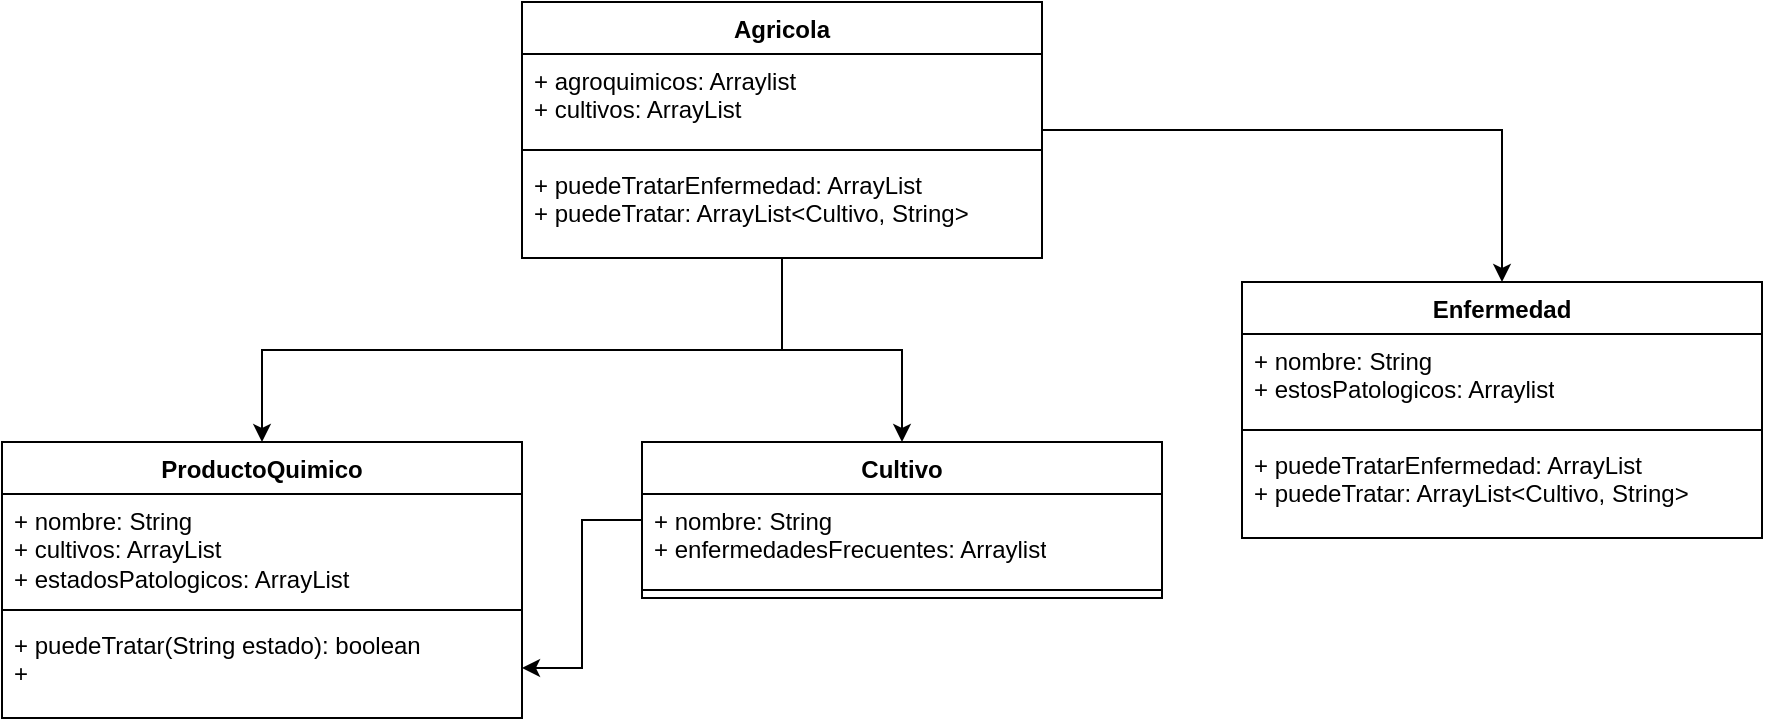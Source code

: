 <mxfile version="22.1.2" type="device">
  <diagram name="Página-1" id="DVsJ-_wO2bPI3zHsYaNA">
    <mxGraphModel dx="774" dy="505" grid="1" gridSize="10" guides="1" tooltips="1" connect="1" arrows="1" fold="1" page="1" pageScale="1" pageWidth="827" pageHeight="1169" math="0" shadow="0">
      <root>
        <mxCell id="0" />
        <mxCell id="1" parent="0" />
        <mxCell id="vU9ZuqRH-iYOvebZDJCI-13" value="" style="edgeStyle=orthogonalEdgeStyle;rounded=0;orthogonalLoop=1;jettySize=auto;html=1;" edge="1" parent="1" source="vU9ZuqRH-iYOvebZDJCI-5" target="vU9ZuqRH-iYOvebZDJCI-9">
          <mxGeometry relative="1" as="geometry" />
        </mxCell>
        <mxCell id="vU9ZuqRH-iYOvebZDJCI-18" value="" style="edgeStyle=orthogonalEdgeStyle;rounded=0;orthogonalLoop=1;jettySize=auto;html=1;" edge="1" parent="1" source="vU9ZuqRH-iYOvebZDJCI-5" target="vU9ZuqRH-iYOvebZDJCI-14">
          <mxGeometry relative="1" as="geometry" />
        </mxCell>
        <mxCell id="vU9ZuqRH-iYOvebZDJCI-23" value="" style="edgeStyle=orthogonalEdgeStyle;rounded=0;orthogonalLoop=1;jettySize=auto;html=1;" edge="1" parent="1" source="vU9ZuqRH-iYOvebZDJCI-5" target="vU9ZuqRH-iYOvebZDJCI-19">
          <mxGeometry relative="1" as="geometry" />
        </mxCell>
        <mxCell id="vU9ZuqRH-iYOvebZDJCI-5" value="Agricola" style="swimlane;fontStyle=1;align=center;verticalAlign=top;childLayout=stackLayout;horizontal=1;startSize=26;horizontalStack=0;resizeParent=1;resizeParentMax=0;resizeLast=0;collapsible=1;marginBottom=0;whiteSpace=wrap;html=1;" vertex="1" parent="1">
          <mxGeometry x="330" y="120" width="260" height="128" as="geometry" />
        </mxCell>
        <mxCell id="vU9ZuqRH-iYOvebZDJCI-6" value="+ agroquimicos: Arraylist&lt;br&gt;+ cultivos: ArrayList" style="text;strokeColor=none;fillColor=none;align=left;verticalAlign=top;spacingLeft=4;spacingRight=4;overflow=hidden;rotatable=0;points=[[0,0.5],[1,0.5]];portConstraint=eastwest;whiteSpace=wrap;html=1;" vertex="1" parent="vU9ZuqRH-iYOvebZDJCI-5">
          <mxGeometry y="26" width="260" height="44" as="geometry" />
        </mxCell>
        <mxCell id="vU9ZuqRH-iYOvebZDJCI-7" value="" style="line;strokeWidth=1;fillColor=none;align=left;verticalAlign=middle;spacingTop=-1;spacingLeft=3;spacingRight=3;rotatable=0;labelPosition=right;points=[];portConstraint=eastwest;strokeColor=inherit;" vertex="1" parent="vU9ZuqRH-iYOvebZDJCI-5">
          <mxGeometry y="70" width="260" height="8" as="geometry" />
        </mxCell>
        <mxCell id="vU9ZuqRH-iYOvebZDJCI-8" value="+ puedeTratarEnfermedad: ArrayList&lt;br&gt;+ puedeTratar: ArrayList&amp;lt;Cultivo, String&amp;gt;" style="text;strokeColor=none;fillColor=none;align=left;verticalAlign=top;spacingLeft=4;spacingRight=4;overflow=hidden;rotatable=0;points=[[0,0.5],[1,0.5]];portConstraint=eastwest;whiteSpace=wrap;html=1;" vertex="1" parent="vU9ZuqRH-iYOvebZDJCI-5">
          <mxGeometry y="78" width="260" height="50" as="geometry" />
        </mxCell>
        <mxCell id="vU9ZuqRH-iYOvebZDJCI-9" value="ProductoQuimico" style="swimlane;fontStyle=1;align=center;verticalAlign=top;childLayout=stackLayout;horizontal=1;startSize=26;horizontalStack=0;resizeParent=1;resizeParentMax=0;resizeLast=0;collapsible=1;marginBottom=0;whiteSpace=wrap;html=1;" vertex="1" parent="1">
          <mxGeometry x="70" y="340" width="260" height="138" as="geometry" />
        </mxCell>
        <mxCell id="vU9ZuqRH-iYOvebZDJCI-10" value="+ nombre: String&lt;br&gt;+ cultivos: ArrayList&lt;br&gt;+ estadosPatologicos: ArrayList" style="text;strokeColor=none;fillColor=none;align=left;verticalAlign=top;spacingLeft=4;spacingRight=4;overflow=hidden;rotatable=0;points=[[0,0.5],[1,0.5]];portConstraint=eastwest;whiteSpace=wrap;html=1;" vertex="1" parent="vU9ZuqRH-iYOvebZDJCI-9">
          <mxGeometry y="26" width="260" height="54" as="geometry" />
        </mxCell>
        <mxCell id="vU9ZuqRH-iYOvebZDJCI-11" value="" style="line;strokeWidth=1;fillColor=none;align=left;verticalAlign=middle;spacingTop=-1;spacingLeft=3;spacingRight=3;rotatable=0;labelPosition=right;points=[];portConstraint=eastwest;strokeColor=inherit;" vertex="1" parent="vU9ZuqRH-iYOvebZDJCI-9">
          <mxGeometry y="80" width="260" height="8" as="geometry" />
        </mxCell>
        <mxCell id="vU9ZuqRH-iYOvebZDJCI-12" value="+ puedeTratar(String estado): boolean&lt;br&gt;+&amp;nbsp;" style="text;strokeColor=none;fillColor=none;align=left;verticalAlign=top;spacingLeft=4;spacingRight=4;overflow=hidden;rotatable=0;points=[[0,0.5],[1,0.5]];portConstraint=eastwest;whiteSpace=wrap;html=1;" vertex="1" parent="vU9ZuqRH-iYOvebZDJCI-9">
          <mxGeometry y="88" width="260" height="50" as="geometry" />
        </mxCell>
        <mxCell id="vU9ZuqRH-iYOvebZDJCI-14" value="Enfermedad" style="swimlane;fontStyle=1;align=center;verticalAlign=top;childLayout=stackLayout;horizontal=1;startSize=26;horizontalStack=0;resizeParent=1;resizeParentMax=0;resizeLast=0;collapsible=1;marginBottom=0;whiteSpace=wrap;html=1;" vertex="1" parent="1">
          <mxGeometry x="690" y="260" width="260" height="128" as="geometry" />
        </mxCell>
        <mxCell id="vU9ZuqRH-iYOvebZDJCI-15" value="+ nombre: String&lt;br&gt;+ estosPatologicos: Arraylist" style="text;strokeColor=none;fillColor=none;align=left;verticalAlign=top;spacingLeft=4;spacingRight=4;overflow=hidden;rotatable=0;points=[[0,0.5],[1,0.5]];portConstraint=eastwest;whiteSpace=wrap;html=1;" vertex="1" parent="vU9ZuqRH-iYOvebZDJCI-14">
          <mxGeometry y="26" width="260" height="44" as="geometry" />
        </mxCell>
        <mxCell id="vU9ZuqRH-iYOvebZDJCI-16" value="" style="line;strokeWidth=1;fillColor=none;align=left;verticalAlign=middle;spacingTop=-1;spacingLeft=3;spacingRight=3;rotatable=0;labelPosition=right;points=[];portConstraint=eastwest;strokeColor=inherit;" vertex="1" parent="vU9ZuqRH-iYOvebZDJCI-14">
          <mxGeometry y="70" width="260" height="8" as="geometry" />
        </mxCell>
        <mxCell id="vU9ZuqRH-iYOvebZDJCI-17" value="+ puedeTratarEnfermedad: ArrayList&lt;br&gt;+ puedeTratar: ArrayList&amp;lt;Cultivo, String&amp;gt;" style="text;strokeColor=none;fillColor=none;align=left;verticalAlign=top;spacingLeft=4;spacingRight=4;overflow=hidden;rotatable=0;points=[[0,0.5],[1,0.5]];portConstraint=eastwest;whiteSpace=wrap;html=1;" vertex="1" parent="vU9ZuqRH-iYOvebZDJCI-14">
          <mxGeometry y="78" width="260" height="50" as="geometry" />
        </mxCell>
        <mxCell id="vU9ZuqRH-iYOvebZDJCI-24" value="" style="rounded=0;orthogonalLoop=1;jettySize=auto;html=1;edgeStyle=elbowEdgeStyle;" edge="1" parent="1" source="vU9ZuqRH-iYOvebZDJCI-19" target="vU9ZuqRH-iYOvebZDJCI-12">
          <mxGeometry relative="1" as="geometry" />
        </mxCell>
        <mxCell id="vU9ZuqRH-iYOvebZDJCI-19" value="Cultivo" style="swimlane;fontStyle=1;align=center;verticalAlign=top;childLayout=stackLayout;horizontal=1;startSize=26;horizontalStack=0;resizeParent=1;resizeParentMax=0;resizeLast=0;collapsible=1;marginBottom=0;whiteSpace=wrap;html=1;" vertex="1" parent="1">
          <mxGeometry x="390" y="340" width="260" height="78" as="geometry" />
        </mxCell>
        <mxCell id="vU9ZuqRH-iYOvebZDJCI-20" value="+ nombre: String&amp;nbsp;&lt;br&gt;+ enfermedadesFrecuentes: Arraylist" style="text;strokeColor=none;fillColor=none;align=left;verticalAlign=top;spacingLeft=4;spacingRight=4;overflow=hidden;rotatable=0;points=[[0,0.5],[1,0.5]];portConstraint=eastwest;whiteSpace=wrap;html=1;" vertex="1" parent="vU9ZuqRH-iYOvebZDJCI-19">
          <mxGeometry y="26" width="260" height="44" as="geometry" />
        </mxCell>
        <mxCell id="vU9ZuqRH-iYOvebZDJCI-21" value="" style="line;strokeWidth=1;fillColor=none;align=left;verticalAlign=middle;spacingTop=-1;spacingLeft=3;spacingRight=3;rotatable=0;labelPosition=right;points=[];portConstraint=eastwest;strokeColor=inherit;" vertex="1" parent="vU9ZuqRH-iYOvebZDJCI-19">
          <mxGeometry y="70" width="260" height="8" as="geometry" />
        </mxCell>
      </root>
    </mxGraphModel>
  </diagram>
</mxfile>
